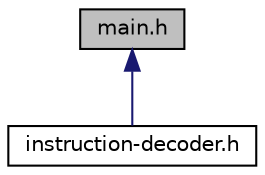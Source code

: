 digraph "main.h"
{
  edge [fontname="Helvetica",fontsize="10",labelfontname="Helvetica",labelfontsize="10"];
  node [fontname="Helvetica",fontsize="10",shape=record];
  Node1 [label="main.h",height=0.2,width=0.4,color="black", fillcolor="grey75", style="filled", fontcolor="black"];
  Node1 -> Node2 [dir="back",color="midnightblue",fontsize="10",style="solid",fontname="Helvetica"];
  Node2 [label="instruction-decoder.h",height=0.2,width=0.4,color="black", fillcolor="white", style="filled",URL="$instruction-decoder_8h.html",tooltip="Implementa funcionalidades para leer e interpretar instrucciones y expresiones. "];
}
